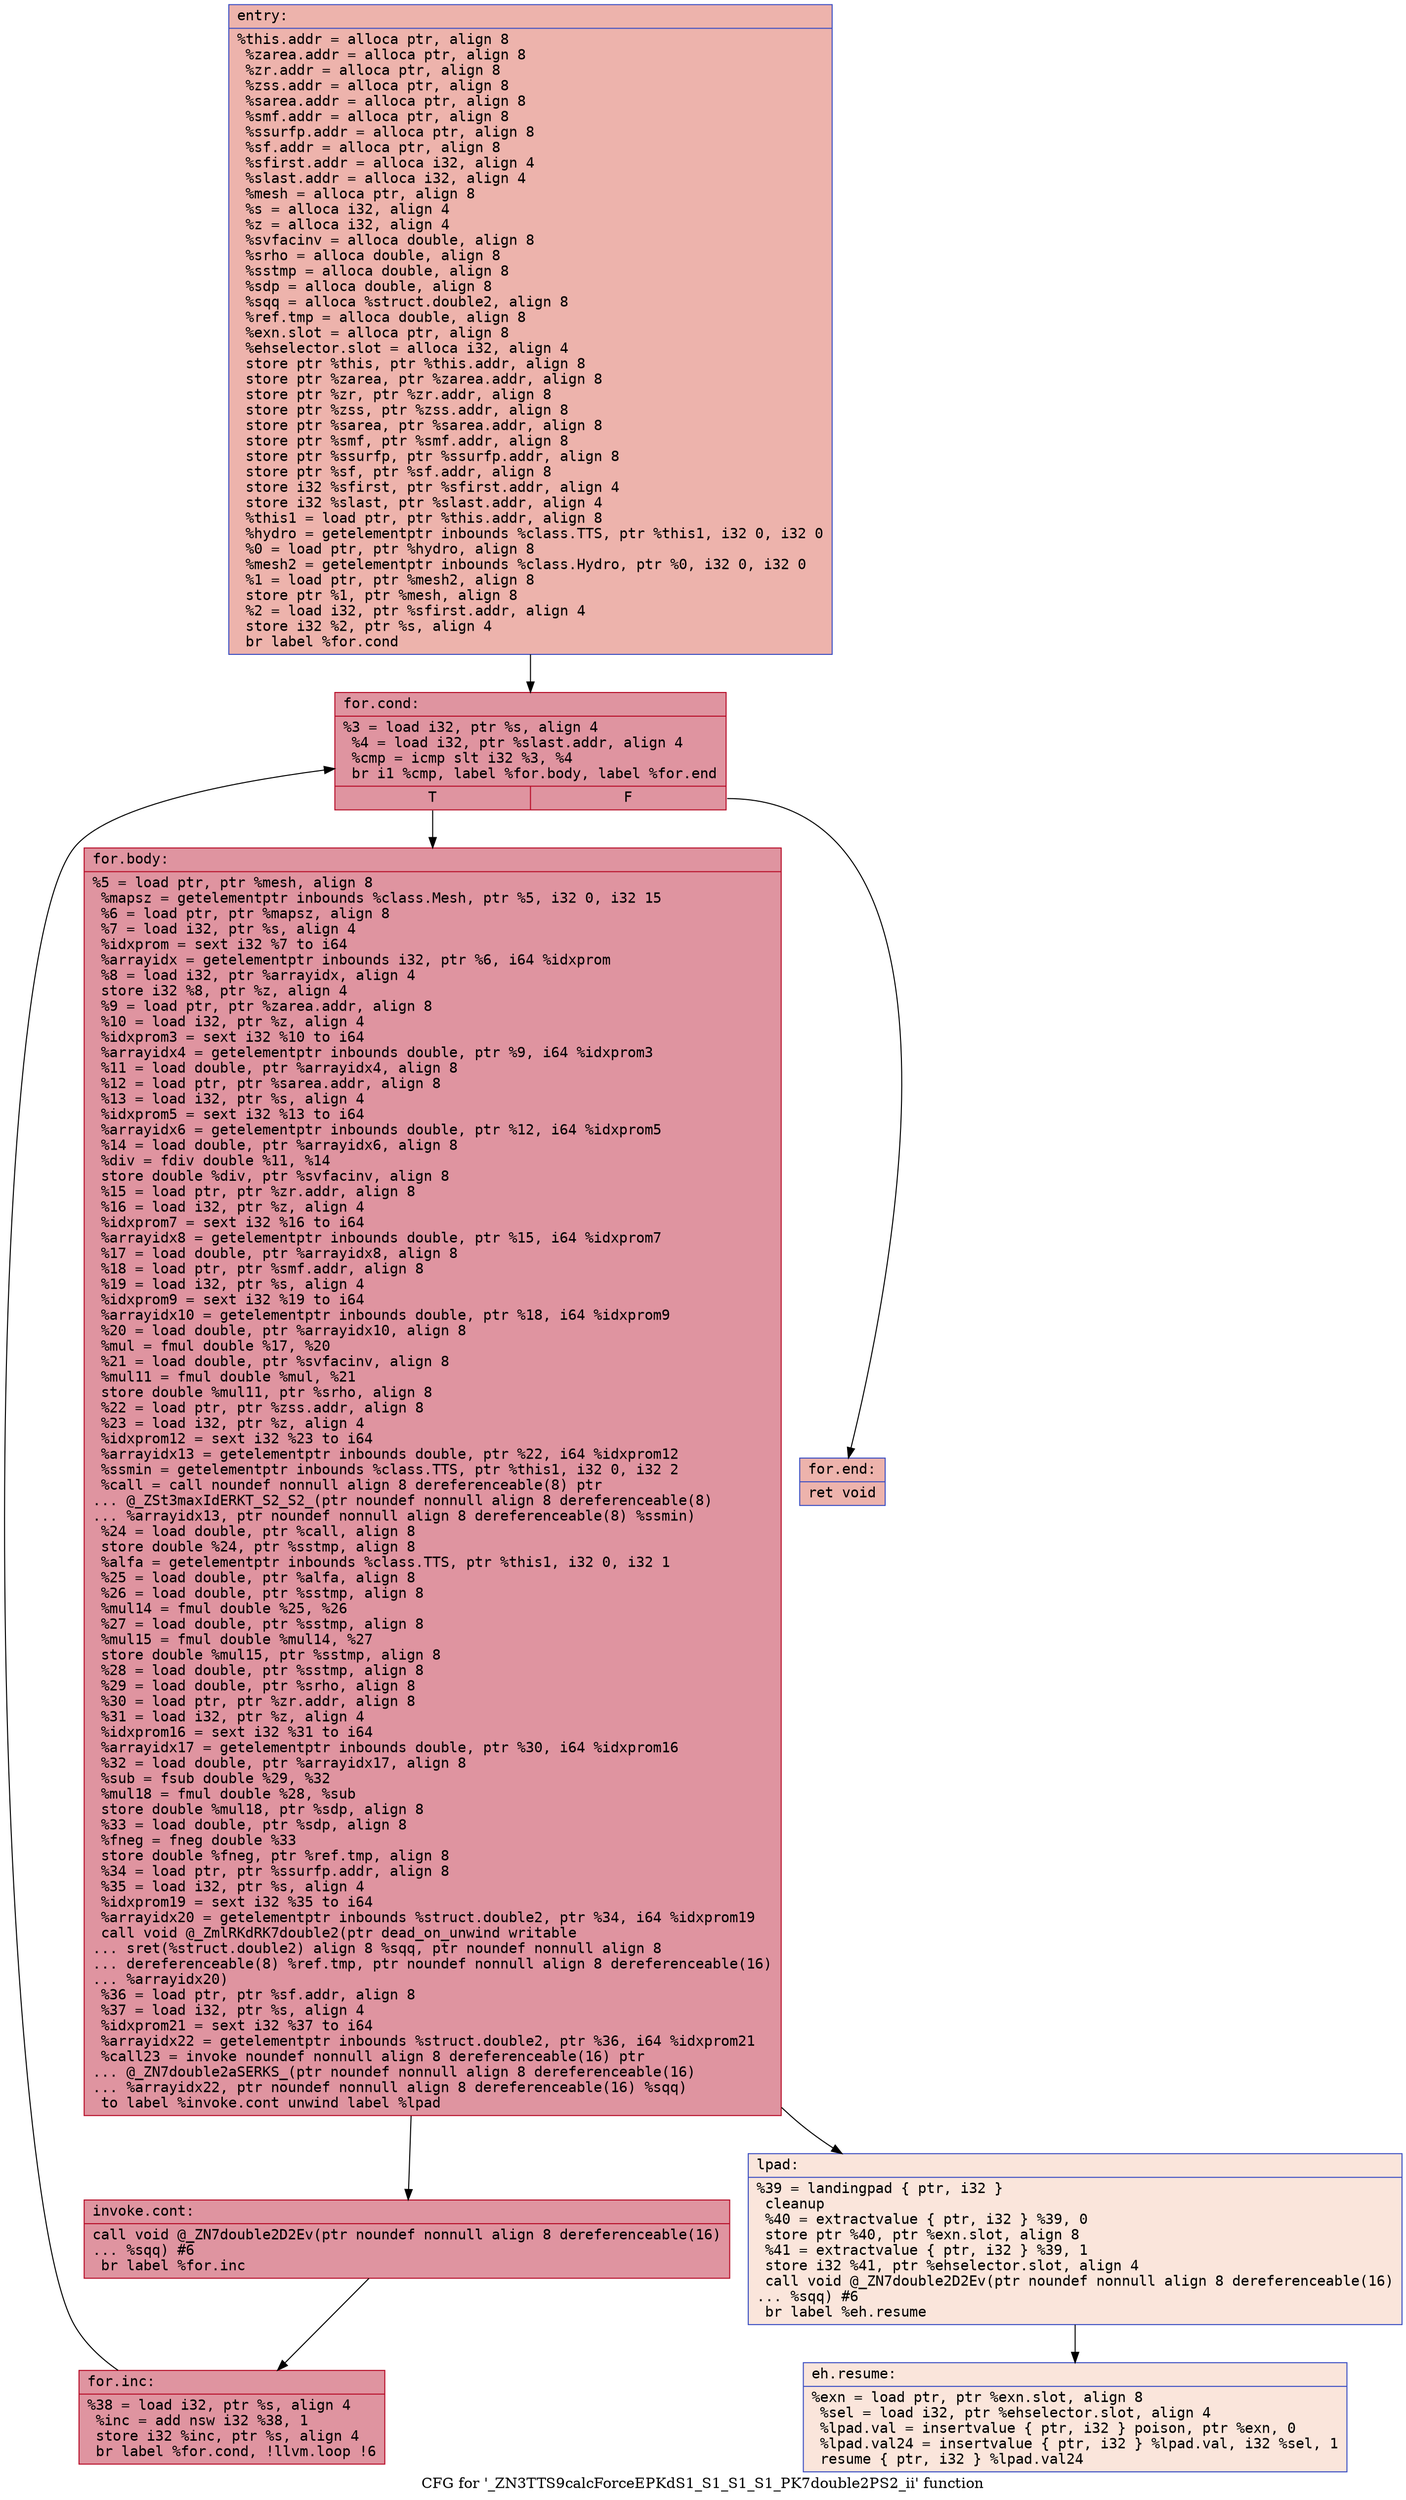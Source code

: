 digraph "CFG for '_ZN3TTS9calcForceEPKdS1_S1_S1_S1_PK7double2PS2_ii' function" {
	label="CFG for '_ZN3TTS9calcForceEPKdS1_S1_S1_S1_PK7double2PS2_ii' function";

	Node0x5619ec313d90 [shape=record,color="#3d50c3ff", style=filled, fillcolor="#d6524470" fontname="Courier",label="{entry:\l|  %this.addr = alloca ptr, align 8\l  %zarea.addr = alloca ptr, align 8\l  %zr.addr = alloca ptr, align 8\l  %zss.addr = alloca ptr, align 8\l  %sarea.addr = alloca ptr, align 8\l  %smf.addr = alloca ptr, align 8\l  %ssurfp.addr = alloca ptr, align 8\l  %sf.addr = alloca ptr, align 8\l  %sfirst.addr = alloca i32, align 4\l  %slast.addr = alloca i32, align 4\l  %mesh = alloca ptr, align 8\l  %s = alloca i32, align 4\l  %z = alloca i32, align 4\l  %svfacinv = alloca double, align 8\l  %srho = alloca double, align 8\l  %sstmp = alloca double, align 8\l  %sdp = alloca double, align 8\l  %sqq = alloca %struct.double2, align 8\l  %ref.tmp = alloca double, align 8\l  %exn.slot = alloca ptr, align 8\l  %ehselector.slot = alloca i32, align 4\l  store ptr %this, ptr %this.addr, align 8\l  store ptr %zarea, ptr %zarea.addr, align 8\l  store ptr %zr, ptr %zr.addr, align 8\l  store ptr %zss, ptr %zss.addr, align 8\l  store ptr %sarea, ptr %sarea.addr, align 8\l  store ptr %smf, ptr %smf.addr, align 8\l  store ptr %ssurfp, ptr %ssurfp.addr, align 8\l  store ptr %sf, ptr %sf.addr, align 8\l  store i32 %sfirst, ptr %sfirst.addr, align 4\l  store i32 %slast, ptr %slast.addr, align 4\l  %this1 = load ptr, ptr %this.addr, align 8\l  %hydro = getelementptr inbounds %class.TTS, ptr %this1, i32 0, i32 0\l  %0 = load ptr, ptr %hydro, align 8\l  %mesh2 = getelementptr inbounds %class.Hydro, ptr %0, i32 0, i32 0\l  %1 = load ptr, ptr %mesh2, align 8\l  store ptr %1, ptr %mesh, align 8\l  %2 = load i32, ptr %sfirst.addr, align 4\l  store i32 %2, ptr %s, align 4\l  br label %for.cond\l}"];
	Node0x5619ec313d90 -> Node0x5619ec3162a0[tooltip="entry -> for.cond\nProbability 100.00%" ];
	Node0x5619ec3162a0 [shape=record,color="#b70d28ff", style=filled, fillcolor="#b70d2870" fontname="Courier",label="{for.cond:\l|  %3 = load i32, ptr %s, align 4\l  %4 = load i32, ptr %slast.addr, align 4\l  %cmp = icmp slt i32 %3, %4\l  br i1 %cmp, label %for.body, label %for.end\l|{<s0>T|<s1>F}}"];
	Node0x5619ec3162a0:s0 -> Node0x5619ec3164b0[tooltip="for.cond -> for.body\nProbability 96.88%" ];
	Node0x5619ec3162a0:s1 -> Node0x5619ec316530[tooltip="for.cond -> for.end\nProbability 3.12%" ];
	Node0x5619ec3164b0 [shape=record,color="#b70d28ff", style=filled, fillcolor="#b70d2870" fontname="Courier",label="{for.body:\l|  %5 = load ptr, ptr %mesh, align 8\l  %mapsz = getelementptr inbounds %class.Mesh, ptr %5, i32 0, i32 15\l  %6 = load ptr, ptr %mapsz, align 8\l  %7 = load i32, ptr %s, align 4\l  %idxprom = sext i32 %7 to i64\l  %arrayidx = getelementptr inbounds i32, ptr %6, i64 %idxprom\l  %8 = load i32, ptr %arrayidx, align 4\l  store i32 %8, ptr %z, align 4\l  %9 = load ptr, ptr %zarea.addr, align 8\l  %10 = load i32, ptr %z, align 4\l  %idxprom3 = sext i32 %10 to i64\l  %arrayidx4 = getelementptr inbounds double, ptr %9, i64 %idxprom3\l  %11 = load double, ptr %arrayidx4, align 8\l  %12 = load ptr, ptr %sarea.addr, align 8\l  %13 = load i32, ptr %s, align 4\l  %idxprom5 = sext i32 %13 to i64\l  %arrayidx6 = getelementptr inbounds double, ptr %12, i64 %idxprom5\l  %14 = load double, ptr %arrayidx6, align 8\l  %div = fdiv double %11, %14\l  store double %div, ptr %svfacinv, align 8\l  %15 = load ptr, ptr %zr.addr, align 8\l  %16 = load i32, ptr %z, align 4\l  %idxprom7 = sext i32 %16 to i64\l  %arrayidx8 = getelementptr inbounds double, ptr %15, i64 %idxprom7\l  %17 = load double, ptr %arrayidx8, align 8\l  %18 = load ptr, ptr %smf.addr, align 8\l  %19 = load i32, ptr %s, align 4\l  %idxprom9 = sext i32 %19 to i64\l  %arrayidx10 = getelementptr inbounds double, ptr %18, i64 %idxprom9\l  %20 = load double, ptr %arrayidx10, align 8\l  %mul = fmul double %17, %20\l  %21 = load double, ptr %svfacinv, align 8\l  %mul11 = fmul double %mul, %21\l  store double %mul11, ptr %srho, align 8\l  %22 = load ptr, ptr %zss.addr, align 8\l  %23 = load i32, ptr %z, align 4\l  %idxprom12 = sext i32 %23 to i64\l  %arrayidx13 = getelementptr inbounds double, ptr %22, i64 %idxprom12\l  %ssmin = getelementptr inbounds %class.TTS, ptr %this1, i32 0, i32 2\l  %call = call noundef nonnull align 8 dereferenceable(8) ptr\l... @_ZSt3maxIdERKT_S2_S2_(ptr noundef nonnull align 8 dereferenceable(8)\l... %arrayidx13, ptr noundef nonnull align 8 dereferenceable(8) %ssmin)\l  %24 = load double, ptr %call, align 8\l  store double %24, ptr %sstmp, align 8\l  %alfa = getelementptr inbounds %class.TTS, ptr %this1, i32 0, i32 1\l  %25 = load double, ptr %alfa, align 8\l  %26 = load double, ptr %sstmp, align 8\l  %mul14 = fmul double %25, %26\l  %27 = load double, ptr %sstmp, align 8\l  %mul15 = fmul double %mul14, %27\l  store double %mul15, ptr %sstmp, align 8\l  %28 = load double, ptr %sstmp, align 8\l  %29 = load double, ptr %srho, align 8\l  %30 = load ptr, ptr %zr.addr, align 8\l  %31 = load i32, ptr %z, align 4\l  %idxprom16 = sext i32 %31 to i64\l  %arrayidx17 = getelementptr inbounds double, ptr %30, i64 %idxprom16\l  %32 = load double, ptr %arrayidx17, align 8\l  %sub = fsub double %29, %32\l  %mul18 = fmul double %28, %sub\l  store double %mul18, ptr %sdp, align 8\l  %33 = load double, ptr %sdp, align 8\l  %fneg = fneg double %33\l  store double %fneg, ptr %ref.tmp, align 8\l  %34 = load ptr, ptr %ssurfp.addr, align 8\l  %35 = load i32, ptr %s, align 4\l  %idxprom19 = sext i32 %35 to i64\l  %arrayidx20 = getelementptr inbounds %struct.double2, ptr %34, i64 %idxprom19\l  call void @_ZmlRKdRK7double2(ptr dead_on_unwind writable\l... sret(%struct.double2) align 8 %sqq, ptr noundef nonnull align 8\l... dereferenceable(8) %ref.tmp, ptr noundef nonnull align 8 dereferenceable(16)\l... %arrayidx20)\l  %36 = load ptr, ptr %sf.addr, align 8\l  %37 = load i32, ptr %s, align 4\l  %idxprom21 = sext i32 %37 to i64\l  %arrayidx22 = getelementptr inbounds %struct.double2, ptr %36, i64 %idxprom21\l  %call23 = invoke noundef nonnull align 8 dereferenceable(16) ptr\l... @_ZN7double2aSERKS_(ptr noundef nonnull align 8 dereferenceable(16)\l... %arrayidx22, ptr noundef nonnull align 8 dereferenceable(16) %sqq)\l          to label %invoke.cont unwind label %lpad\l}"];
	Node0x5619ec3164b0 -> Node0x5619ec319940[tooltip="for.body -> invoke.cont\nProbability 100.00%" ];
	Node0x5619ec3164b0 -> Node0x5619ec319a20[tooltip="for.body -> lpad\nProbability 0.00%" ];
	Node0x5619ec319940 [shape=record,color="#b70d28ff", style=filled, fillcolor="#b70d2870" fontname="Courier",label="{invoke.cont:\l|  call void @_ZN7double2D2Ev(ptr noundef nonnull align 8 dereferenceable(16)\l... %sqq) #6\l  br label %for.inc\l}"];
	Node0x5619ec319940 -> Node0x5619ec31af00[tooltip="invoke.cont -> for.inc\nProbability 100.00%" ];
	Node0x5619ec31af00 [shape=record,color="#b70d28ff", style=filled, fillcolor="#b70d2870" fontname="Courier",label="{for.inc:\l|  %38 = load i32, ptr %s, align 4\l  %inc = add nsw i32 %38, 1\l  store i32 %inc, ptr %s, align 4\l  br label %for.cond, !llvm.loop !6\l}"];
	Node0x5619ec31af00 -> Node0x5619ec3162a0[tooltip="for.inc -> for.cond\nProbability 100.00%" ];
	Node0x5619ec319a20 [shape=record,color="#3d50c3ff", style=filled, fillcolor="#f4c5ad70" fontname="Courier",label="{lpad:\l|  %39 = landingpad \{ ptr, i32 \}\l          cleanup\l  %40 = extractvalue \{ ptr, i32 \} %39, 0\l  store ptr %40, ptr %exn.slot, align 8\l  %41 = extractvalue \{ ptr, i32 \} %39, 1\l  store i32 %41, ptr %ehselector.slot, align 4\l  call void @_ZN7double2D2Ev(ptr noundef nonnull align 8 dereferenceable(16)\l... %sqq) #6\l  br label %eh.resume\l}"];
	Node0x5619ec319a20 -> Node0x5619ec31c130[tooltip="lpad -> eh.resume\nProbability 100.00%" ];
	Node0x5619ec316530 [shape=record,color="#3d50c3ff", style=filled, fillcolor="#d6524470" fontname="Courier",label="{for.end:\l|  ret void\l}"];
	Node0x5619ec31c130 [shape=record,color="#3d50c3ff", style=filled, fillcolor="#f4c5ad70" fontname="Courier",label="{eh.resume:\l|  %exn = load ptr, ptr %exn.slot, align 8\l  %sel = load i32, ptr %ehselector.slot, align 4\l  %lpad.val = insertvalue \{ ptr, i32 \} poison, ptr %exn, 0\l  %lpad.val24 = insertvalue \{ ptr, i32 \} %lpad.val, i32 %sel, 1\l  resume \{ ptr, i32 \} %lpad.val24\l}"];
}
